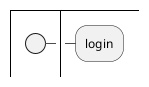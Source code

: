 {
  "sha1": "44lxfvz9umwkjtkq5md0yd5j4ye4k7v",
  "insertion": {
    "when": "2024-05-30T20:48:20.418Z",
    "user": "plantuml@gmail.com"
  }
}
@startbpm
:login;
@endbpm
